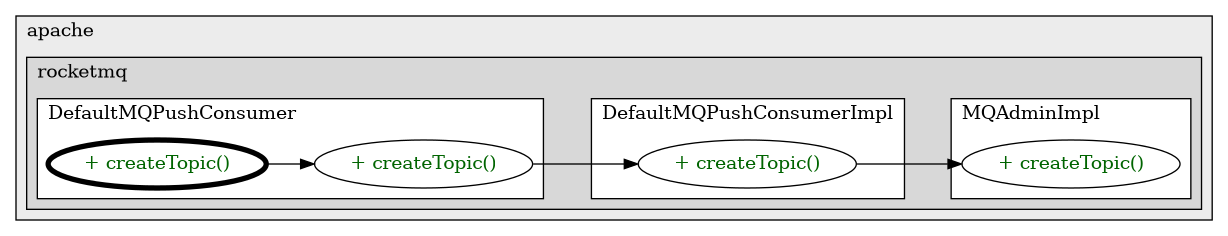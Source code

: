 @startuml

/' diagram meta data start
config=CallConfiguration;
{
  "rootMethod": "org.apache.rocketmq.client.consumer.DefaultMQPushConsumer#createTopic(String,String,int)",
  "projectClassification": {
    "searchMode": "OpenProject", // OpenProject, AllProjects
    "includedProjects": "",
    "pathEndKeywords": "*.impl",
    "isClientPath": "",
    "isClientName": "",
    "isTestPath": "",
    "isTestName": "",
    "isMappingPath": "",
    "isMappingName": "",
    "isDataAccessPath": "",
    "isDataAccessName": "",
    "isDataStructurePath": "",
    "isDataStructureName": "",
    "isInterfaceStructuresPath": "",
    "isInterfaceStructuresName": "",
    "isEntryPointPath": "",
    "isEntryPointName": "",
    "treatFinalFieldsAsMandatory": false
  },
  "graphRestriction": {
    "classPackageExcludeFilter": "",
    "classPackageIncludeFilter": "",
    "classNameExcludeFilter": "",
    "classNameIncludeFilter": "",
    "methodNameExcludeFilter": "",
    "methodNameIncludeFilter": "",
    "removeByInheritance": "", // inheritance/annotation based filtering is done in a second step
    "removeByAnnotation": "",
    "removeByClassPackage": "", // cleanup the graph after inheritance/annotation based filtering is done
    "removeByClassName": "",
    "cutMappings": false,
    "cutEnum": true,
    "cutTests": true,
    "cutClient": true,
    "cutDataAccess": true,
    "cutInterfaceStructures": true,
    "cutDataStructures": true,
    "cutGetterAndSetter": true,
    "cutConstructors": true
  },
  "graphTraversal": {
    "forwardDepth": 3,
    "backwardDepth": 3,
    "classPackageExcludeFilter": "",
    "classPackageIncludeFilter": "",
    "classNameExcludeFilter": "",
    "classNameIncludeFilter": "",
    "methodNameExcludeFilter": "",
    "methodNameIncludeFilter": "",
    "hideMappings": false,
    "hideDataStructures": false,
    "hidePrivateMethods": true,
    "hideInterfaceCalls": true, // indirection: implementation -> interface (is hidden) -> implementation
    "onlyShowApplicationEntryPoints": false, // root node is included
    "useMethodCallsForStructureDiagram": "ForwardOnly" // ForwardOnly, BothDirections, No
  },
  "details": {
    "aggregation": "GroupByClass", // ByClass, GroupByClass, None
    "showMethodParametersTypes": false,
    "showMethodParametersNames": false,
    "showMethodReturnType": false,
    "showPackageLevels": 2,
    "showCallOrder": false,
    "edgeMode": "MethodsOnly", // TypesOnly, MethodsOnly, TypesAndMethods, MethodsAndDirectTypeUsage
    "showDetailedClassStructure": false
  },
  "rootClass": "org.apache.rocketmq.client.consumer.DefaultMQPushConsumer",
  "extensionCallbackMethod": "" // qualified.class.name#methodName - signature: public static String method(String)
}
diagram meta data end '/



digraph g {
    rankdir="LR"
    splines=polyline
    

'nodes 
subgraph cluster_1411517106 { 
   	label=apache
	labeljust=l
	fillcolor="#ececec"
	style=filled
   
   subgraph cluster_1714486248 { 
   	label=rocketmq
	labeljust=l
	fillcolor="#d8d8d8"
	style=filled
   
   subgraph cluster_1314323680 { 
   	label=MQAdminImpl
	labeljust=l
	fillcolor=white
	style=filled
   
   MQAdminImpl1527982467XXXcreateTopic1491032266[
	label="+ createTopic()"
	style=filled
	fillcolor=white
	tooltip="MQAdminImpl

null"
	fontcolor=darkgreen
];
} 

subgraph cluster_2004609280 { 
   	label=DefaultMQPushConsumer
	labeljust=l
	fillcolor=white
	style=filled
   
   DefaultMQPushConsumer633216551XXXcreateTopic1468174875[
	label="+ createTopic()"
	style=filled
	fillcolor=white
	tooltip="DefaultMQPushConsumer

&#10;  This method will be removed in a certain version after April 5, 2020, so please do not use this method.&#10; "
	penwidth=4
	fontcolor=darkgreen
];

DefaultMQPushConsumer633216551XXXcreateTopic1491032266[
	label="+ createTopic()"
	style=filled
	fillcolor=white
	tooltip="DefaultMQPushConsumer

&#10;  This method will be removed in a certain version after April 5, 2020, so please do not use this method.&#10; "
	fontcolor=darkgreen
];
} 

subgraph cluster_290650472 { 
   	label=DefaultMQPushConsumerImpl
	labeljust=l
	fillcolor=white
	style=filled
   
   DefaultMQPushConsumerImpl1317777407XXXcreateTopic1491032266[
	label="+ createTopic()"
	style=filled
	fillcolor=white
	tooltip="DefaultMQPushConsumerImpl

null"
	fontcolor=darkgreen
];
} 
} 
} 

'edges    
DefaultMQPushConsumer633216551XXXcreateTopic1468174875 -> DefaultMQPushConsumer633216551XXXcreateTopic1491032266;
DefaultMQPushConsumer633216551XXXcreateTopic1491032266 -> DefaultMQPushConsumerImpl1317777407XXXcreateTopic1491032266;
DefaultMQPushConsumerImpl1317777407XXXcreateTopic1491032266 -> MQAdminImpl1527982467XXXcreateTopic1491032266;
    
}
@enduml